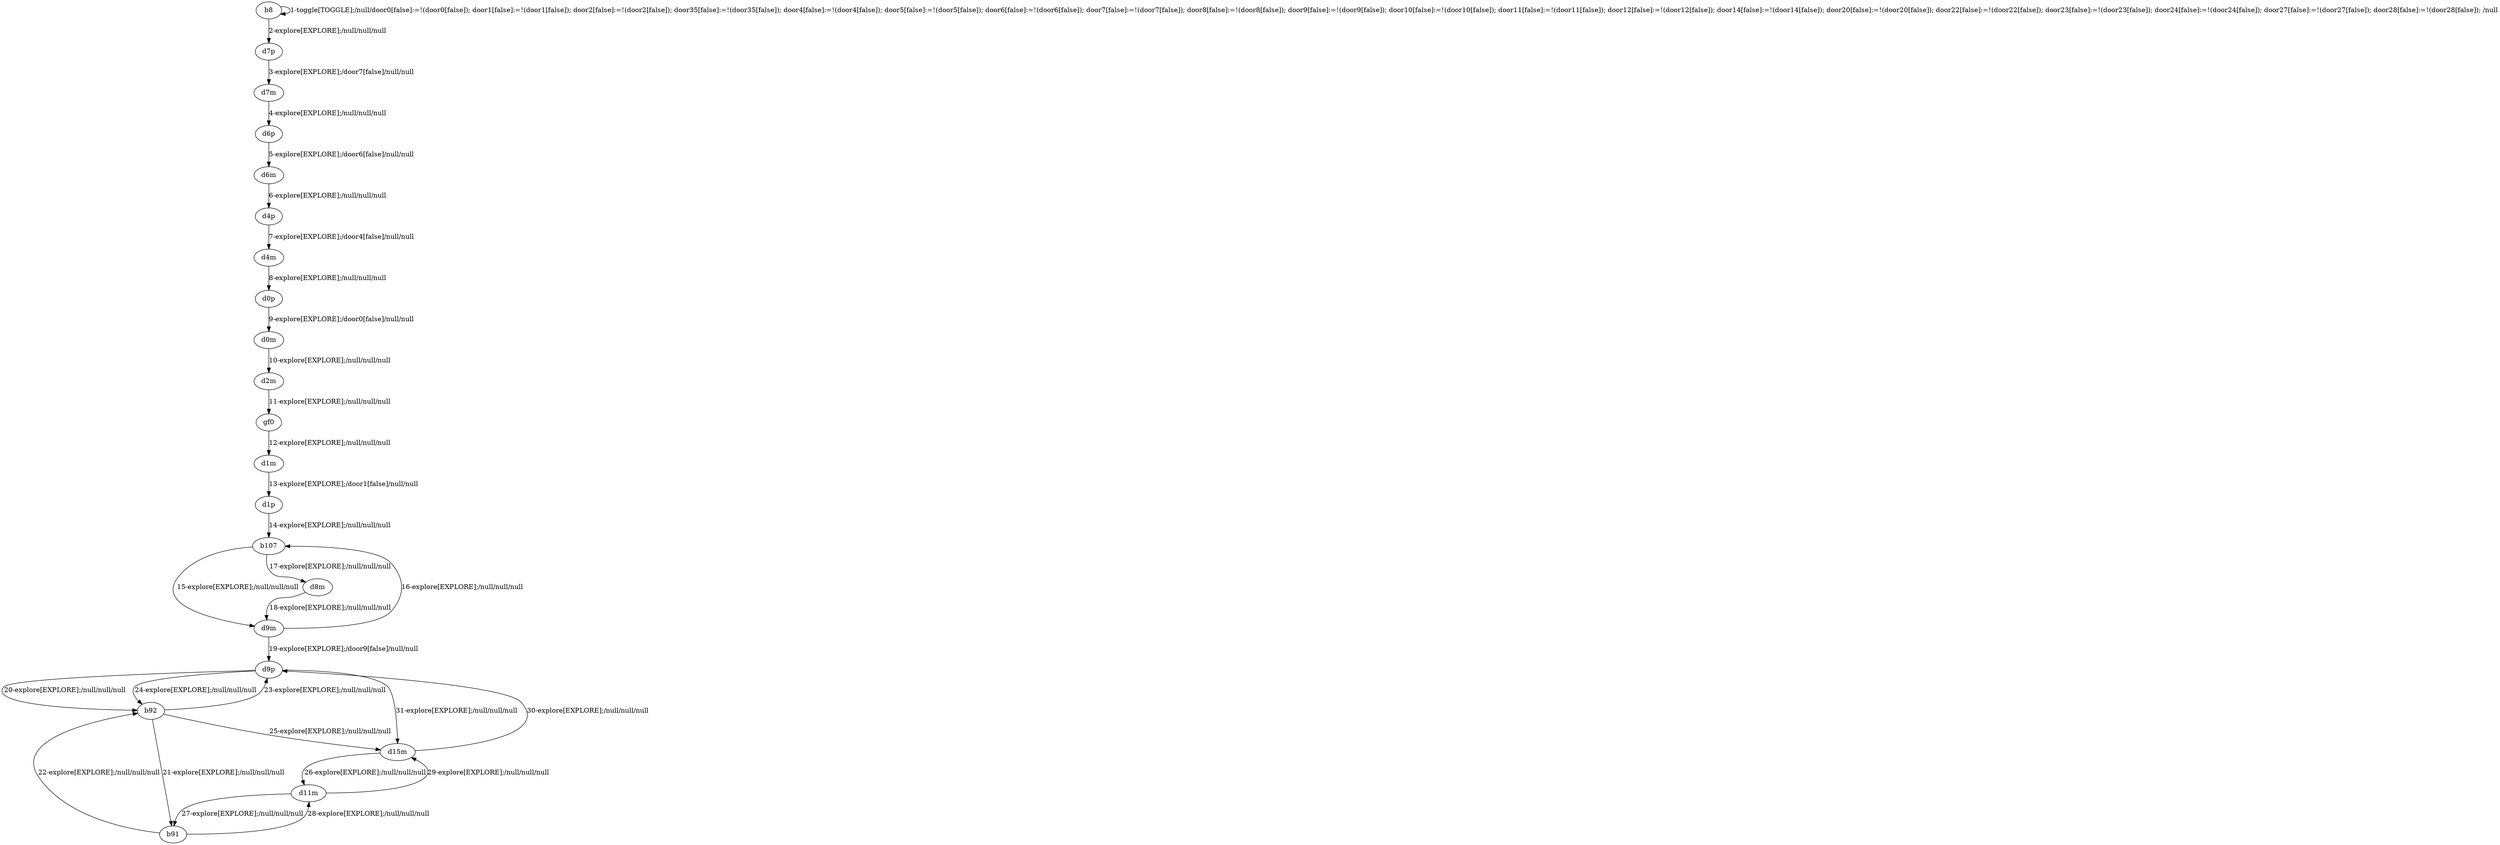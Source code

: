 # Total number of goals covered by this test: 1
# b92 --> b91

digraph g {
"b8" -> "b8" [label = "1-toggle[TOGGLE];/null/door0[false]:=!(door0[false]); door1[false]:=!(door1[false]); door2[false]:=!(door2[false]); door35[false]:=!(door35[false]); door4[false]:=!(door4[false]); door5[false]:=!(door5[false]); door6[false]:=!(door6[false]); door7[false]:=!(door7[false]); door8[false]:=!(door8[false]); door9[false]:=!(door9[false]); door10[false]:=!(door10[false]); door11[false]:=!(door11[false]); door12[false]:=!(door12[false]); door14[false]:=!(door14[false]); door20[false]:=!(door20[false]); door22[false]:=!(door22[false]); door23[false]:=!(door23[false]); door24[false]:=!(door24[false]); door27[false]:=!(door27[false]); door28[false]:=!(door28[false]); /null"];
"b8" -> "d7p" [label = "2-explore[EXPLORE];/null/null/null"];
"d7p" -> "d7m" [label = "3-explore[EXPLORE];/door7[false]/null/null"];
"d7m" -> "d6p" [label = "4-explore[EXPLORE];/null/null/null"];
"d6p" -> "d6m" [label = "5-explore[EXPLORE];/door6[false]/null/null"];
"d6m" -> "d4p" [label = "6-explore[EXPLORE];/null/null/null"];
"d4p" -> "d4m" [label = "7-explore[EXPLORE];/door4[false]/null/null"];
"d4m" -> "d0p" [label = "8-explore[EXPLORE];/null/null/null"];
"d0p" -> "d0m" [label = "9-explore[EXPLORE];/door0[false]/null/null"];
"d0m" -> "d2m" [label = "10-explore[EXPLORE];/null/null/null"];
"d2m" -> "gf0" [label = "11-explore[EXPLORE];/null/null/null"];
"gf0" -> "d1m" [label = "12-explore[EXPLORE];/null/null/null"];
"d1m" -> "d1p" [label = "13-explore[EXPLORE];/door1[false]/null/null"];
"d1p" -> "b107" [label = "14-explore[EXPLORE];/null/null/null"];
"b107" -> "d9m" [label = "15-explore[EXPLORE];/null/null/null"];
"d9m" -> "b107" [label = "16-explore[EXPLORE];/null/null/null"];
"b107" -> "d8m" [label = "17-explore[EXPLORE];/null/null/null"];
"d8m" -> "d9m" [label = "18-explore[EXPLORE];/null/null/null"];
"d9m" -> "d9p" [label = "19-explore[EXPLORE];/door9[false]/null/null"];
"d9p" -> "b92" [label = "20-explore[EXPLORE];/null/null/null"];
"b92" -> "b91" [label = "21-explore[EXPLORE];/null/null/null"];
"b91" -> "b92" [label = "22-explore[EXPLORE];/null/null/null"];
"b92" -> "d9p" [label = "23-explore[EXPLORE];/null/null/null"];
"d9p" -> "b92" [label = "24-explore[EXPLORE];/null/null/null"];
"b92" -> "d15m" [label = "25-explore[EXPLORE];/null/null/null"];
"d15m" -> "d11m" [label = "26-explore[EXPLORE];/null/null/null"];
"d11m" -> "b91" [label = "27-explore[EXPLORE];/null/null/null"];
"b91" -> "d11m" [label = "28-explore[EXPLORE];/null/null/null"];
"d11m" -> "d15m" [label = "29-explore[EXPLORE];/null/null/null"];
"d15m" -> "d9p" [label = "30-explore[EXPLORE];/null/null/null"];
"d9p" -> "d15m" [label = "31-explore[EXPLORE];/null/null/null"];
}